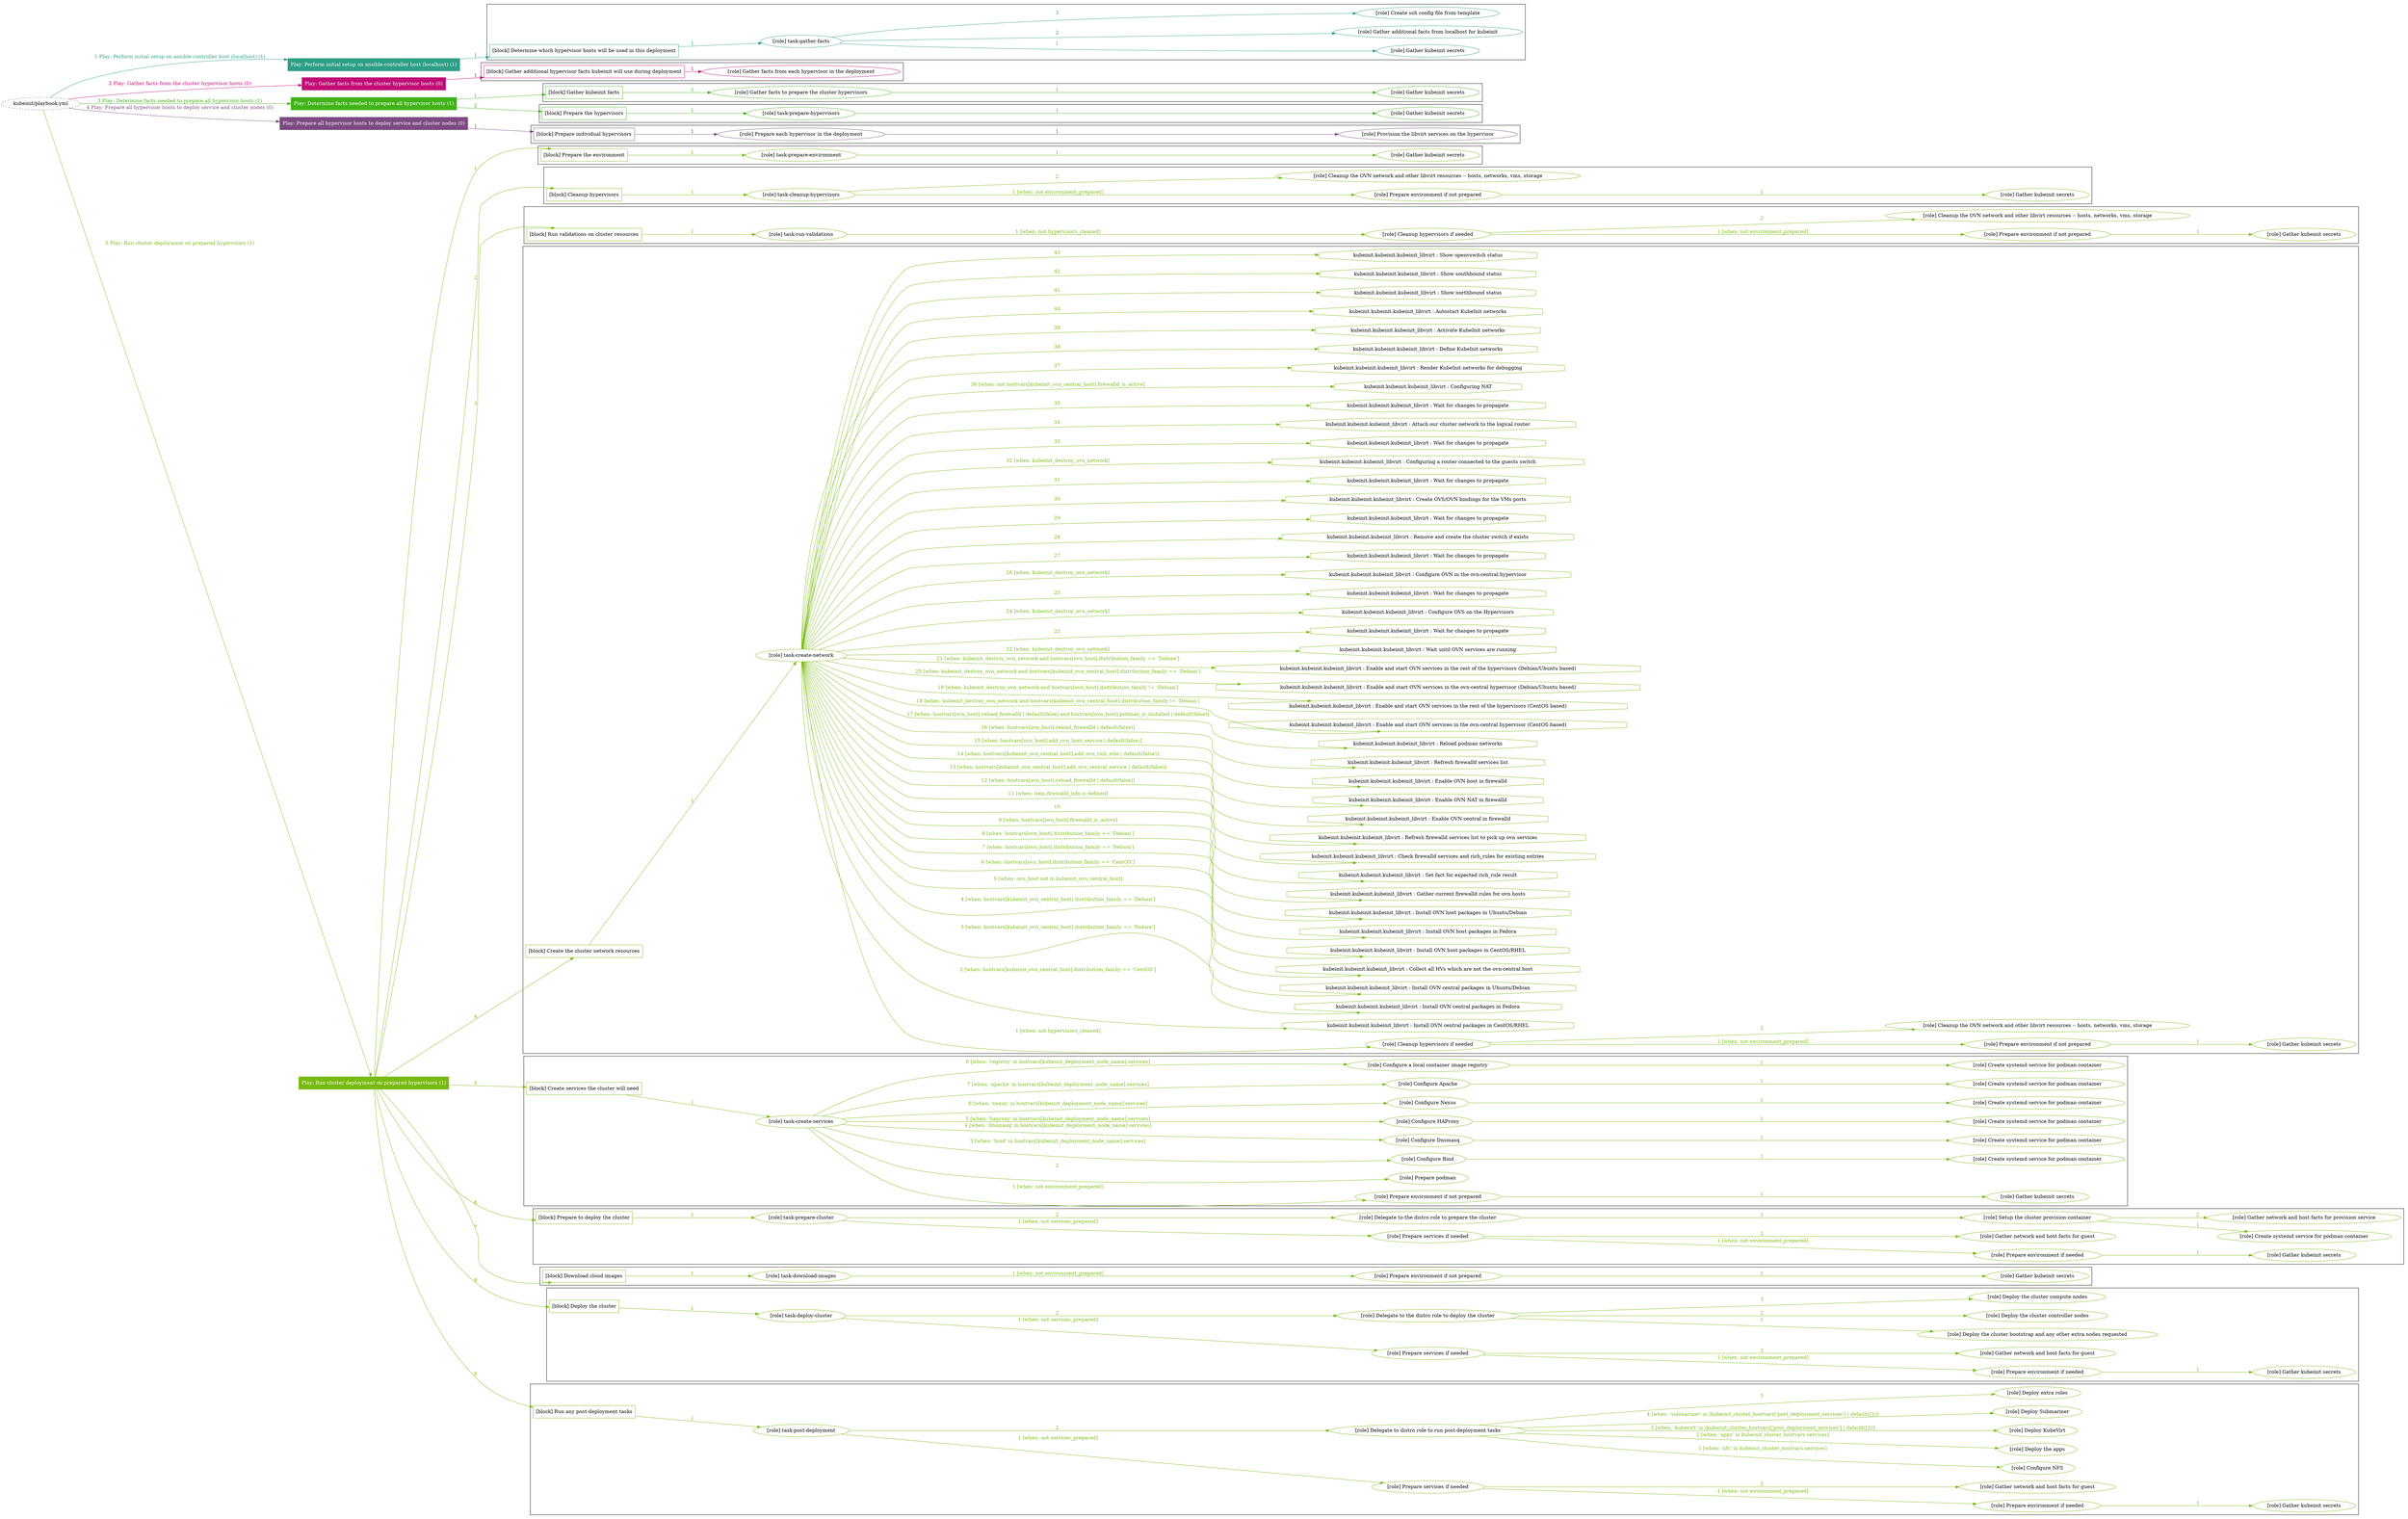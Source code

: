 digraph {
	graph [concentrate=true ordering=in rankdir=LR ratio=fill]
	edge [esep=5 sep=10]
	"kubeinit/playbook.yml" [URL="/home/runner/work/kubeinit/kubeinit/kubeinit/playbook.yml" id=playbook_edae282c style=dotted]
	"kubeinit/playbook.yml" -> play_29b2ece4 [label="1 Play: Perform initial setup on ansible-controller host (localhost) (1)" color="#2e9e88" fontcolor="#2e9e88" id=edge_play_29b2ece4 labeltooltip="1 Play: Perform initial setup on ansible-controller host (localhost) (1)" tooltip="1 Play: Perform initial setup on ansible-controller host (localhost) (1)"]
	subgraph "Play: Perform initial setup on ansible-controller host (localhost) (1)" {
		play_29b2ece4 [label="Play: Perform initial setup on ansible-controller host (localhost) (1)" URL="/home/runner/work/kubeinit/kubeinit/kubeinit/playbook.yml" color="#2e9e88" fontcolor="#ffffff" id=play_29b2ece4 shape=box style=filled tooltip=localhost]
		play_29b2ece4 -> block_f5e5d2d5 [label=1 color="#2e9e88" fontcolor="#2e9e88" id=edge_block_f5e5d2d5 labeltooltip=1 tooltip=1]
		subgraph cluster_block_f5e5d2d5 {
			block_f5e5d2d5 [label="[block] Determine which hypervisor hosts will be used in this deployment" URL="/home/runner/work/kubeinit/kubeinit/kubeinit/playbook.yml" color="#2e9e88" id=block_f5e5d2d5 labeltooltip="Determine which hypervisor hosts will be used in this deployment" shape=box tooltip="Determine which hypervisor hosts will be used in this deployment"]
			block_f5e5d2d5 -> role_802db1e9 [label="1 " color="#2e9e88" fontcolor="#2e9e88" id=edge_role_802db1e9 labeltooltip="1 " tooltip="1 "]
			subgraph "task-gather-facts" {
				role_802db1e9 [label="[role] task-gather-facts" URL="/home/runner/work/kubeinit/kubeinit/kubeinit/playbook.yml" color="#2e9e88" id=role_802db1e9 tooltip="task-gather-facts"]
				role_802db1e9 -> role_1d5f0bd7 [label="1 " color="#2e9e88" fontcolor="#2e9e88" id=edge_role_1d5f0bd7 labeltooltip="1 " tooltip="1 "]
				subgraph "Gather kubeinit secrets" {
					role_1d5f0bd7 [label="[role] Gather kubeinit secrets" URL="/home/runner/.ansible/collections/ansible_collections/kubeinit/kubeinit/roles/kubeinit_prepare/tasks/build_hypervisors_group.yml" color="#2e9e88" id=role_1d5f0bd7 tooltip="Gather kubeinit secrets"]
				}
				role_802db1e9 -> role_08d7101b [label="2 " color="#2e9e88" fontcolor="#2e9e88" id=edge_role_08d7101b labeltooltip="2 " tooltip="2 "]
				subgraph "Gather additional facts from localhost for kubeinit" {
					role_08d7101b [label="[role] Gather additional facts from localhost for kubeinit" URL="/home/runner/.ansible/collections/ansible_collections/kubeinit/kubeinit/roles/kubeinit_prepare/tasks/build_hypervisors_group.yml" color="#2e9e88" id=role_08d7101b tooltip="Gather additional facts from localhost for kubeinit"]
				}
				role_802db1e9 -> role_01f5710b [label="3 " color="#2e9e88" fontcolor="#2e9e88" id=edge_role_01f5710b labeltooltip="3 " tooltip="3 "]
				subgraph "Create ssh config file from template" {
					role_01f5710b [label="[role] Create ssh config file from template" URL="/home/runner/.ansible/collections/ansible_collections/kubeinit/kubeinit/roles/kubeinit_prepare/tasks/build_hypervisors_group.yml" color="#2e9e88" id=role_01f5710b tooltip="Create ssh config file from template"]
				}
			}
		}
	}
	"kubeinit/playbook.yml" -> play_2dd938c5 [label="2 Play: Gather facts from the cluster hypervisor hosts (0)" color="#c00c76" fontcolor="#c00c76" id=edge_play_2dd938c5 labeltooltip="2 Play: Gather facts from the cluster hypervisor hosts (0)" tooltip="2 Play: Gather facts from the cluster hypervisor hosts (0)"]
	subgraph "Play: Gather facts from the cluster hypervisor hosts (0)" {
		play_2dd938c5 [label="Play: Gather facts from the cluster hypervisor hosts (0)" URL="/home/runner/work/kubeinit/kubeinit/kubeinit/playbook.yml" color="#c00c76" fontcolor="#ffffff" id=play_2dd938c5 shape=box style=filled tooltip="Play: Gather facts from the cluster hypervisor hosts (0)"]
		play_2dd938c5 -> block_6865efcb [label=1 color="#c00c76" fontcolor="#c00c76" id=edge_block_6865efcb labeltooltip=1 tooltip=1]
		subgraph cluster_block_6865efcb {
			block_6865efcb [label="[block] Gather additional hypervisor facts kubeinit will use during deployment" URL="/home/runner/work/kubeinit/kubeinit/kubeinit/playbook.yml" color="#c00c76" id=block_6865efcb labeltooltip="Gather additional hypervisor facts kubeinit will use during deployment" shape=box tooltip="Gather additional hypervisor facts kubeinit will use during deployment"]
			block_6865efcb -> role_1dea8929 [label="1 " color="#c00c76" fontcolor="#c00c76" id=edge_role_1dea8929 labeltooltip="1 " tooltip="1 "]
			subgraph "Gather facts from each hypervisor in the deployment" {
				role_1dea8929 [label="[role] Gather facts from each hypervisor in the deployment" URL="/home/runner/work/kubeinit/kubeinit/kubeinit/playbook.yml" color="#c00c76" id=role_1dea8929 tooltip="Gather facts from each hypervisor in the deployment"]
			}
		}
	}
	"kubeinit/playbook.yml" -> play_5636e79a [label="3 Play: Determine facts needed to prepare all hypervisor hosts (1)" color="#41b319" fontcolor="#41b319" id=edge_play_5636e79a labeltooltip="3 Play: Determine facts needed to prepare all hypervisor hosts (1)" tooltip="3 Play: Determine facts needed to prepare all hypervisor hosts (1)"]
	subgraph "Play: Determine facts needed to prepare all hypervisor hosts (1)" {
		play_5636e79a [label="Play: Determine facts needed to prepare all hypervisor hosts (1)" URL="/home/runner/work/kubeinit/kubeinit/kubeinit/playbook.yml" color="#41b319" fontcolor="#ffffff" id=play_5636e79a shape=box style=filled tooltip=localhost]
		play_5636e79a -> block_f5de11bd [label=1 color="#41b319" fontcolor="#41b319" id=edge_block_f5de11bd labeltooltip=1 tooltip=1]
		subgraph cluster_block_f5de11bd {
			block_f5de11bd [label="[block] Gather kubeinit facts" URL="/home/runner/work/kubeinit/kubeinit/kubeinit/playbook.yml" color="#41b319" id=block_f5de11bd labeltooltip="Gather kubeinit facts" shape=box tooltip="Gather kubeinit facts"]
			block_f5de11bd -> role_f2c02755 [label="1 " color="#41b319" fontcolor="#41b319" id=edge_role_f2c02755 labeltooltip="1 " tooltip="1 "]
			subgraph "Gather facts to prepare the cluster hypervisors" {
				role_f2c02755 [label="[role] Gather facts to prepare the cluster hypervisors" URL="/home/runner/work/kubeinit/kubeinit/kubeinit/playbook.yml" color="#41b319" id=role_f2c02755 tooltip="Gather facts to prepare the cluster hypervisors"]
				role_f2c02755 -> role_96839bbf [label="1 " color="#41b319" fontcolor="#41b319" id=edge_role_96839bbf labeltooltip="1 " tooltip="1 "]
				subgraph "Gather kubeinit secrets" {
					role_96839bbf [label="[role] Gather kubeinit secrets" URL="/home/runner/.ansible/collections/ansible_collections/kubeinit/kubeinit/roles/kubeinit_prepare/tasks/gather_kubeinit_facts.yml" color="#41b319" id=role_96839bbf tooltip="Gather kubeinit secrets"]
				}
			}
		}
		play_5636e79a -> block_d1148ce5 [label=2 color="#41b319" fontcolor="#41b319" id=edge_block_d1148ce5 labeltooltip=2 tooltip=2]
		subgraph cluster_block_d1148ce5 {
			block_d1148ce5 [label="[block] Prepare the hypervisors" URL="/home/runner/work/kubeinit/kubeinit/kubeinit/playbook.yml" color="#41b319" id=block_d1148ce5 labeltooltip="Prepare the hypervisors" shape=box tooltip="Prepare the hypervisors"]
			block_d1148ce5 -> role_dbfdb085 [label="1 " color="#41b319" fontcolor="#41b319" id=edge_role_dbfdb085 labeltooltip="1 " tooltip="1 "]
			subgraph "task-prepare-hypervisors" {
				role_dbfdb085 [label="[role] task-prepare-hypervisors" URL="/home/runner/work/kubeinit/kubeinit/kubeinit/playbook.yml" color="#41b319" id=role_dbfdb085 tooltip="task-prepare-hypervisors"]
				role_dbfdb085 -> role_80e12d66 [label="1 " color="#41b319" fontcolor="#41b319" id=edge_role_80e12d66 labeltooltip="1 " tooltip="1 "]
				subgraph "Gather kubeinit secrets" {
					role_80e12d66 [label="[role] Gather kubeinit secrets" URL="/home/runner/.ansible/collections/ansible_collections/kubeinit/kubeinit/roles/kubeinit_prepare/tasks/gather_kubeinit_facts.yml" color="#41b319" id=role_80e12d66 tooltip="Gather kubeinit secrets"]
				}
			}
		}
	}
	"kubeinit/playbook.yml" -> play_40a2526d [label="4 Play: Prepare all hypervisor hosts to deploy service and cluster nodes (0)" color="#7c4a82" fontcolor="#7c4a82" id=edge_play_40a2526d labeltooltip="4 Play: Prepare all hypervisor hosts to deploy service and cluster nodes (0)" tooltip="4 Play: Prepare all hypervisor hosts to deploy service and cluster nodes (0)"]
	subgraph "Play: Prepare all hypervisor hosts to deploy service and cluster nodes (0)" {
		play_40a2526d [label="Play: Prepare all hypervisor hosts to deploy service and cluster nodes (0)" URL="/home/runner/work/kubeinit/kubeinit/kubeinit/playbook.yml" color="#7c4a82" fontcolor="#ffffff" id=play_40a2526d shape=box style=filled tooltip="Play: Prepare all hypervisor hosts to deploy service and cluster nodes (0)"]
		play_40a2526d -> block_3502e553 [label=1 color="#7c4a82" fontcolor="#7c4a82" id=edge_block_3502e553 labeltooltip=1 tooltip=1]
		subgraph cluster_block_3502e553 {
			block_3502e553 [label="[block] Prepare individual hypervisors" URL="/home/runner/work/kubeinit/kubeinit/kubeinit/playbook.yml" color="#7c4a82" id=block_3502e553 labeltooltip="Prepare individual hypervisors" shape=box tooltip="Prepare individual hypervisors"]
			block_3502e553 -> role_b7ef6e4c [label="1 " color="#7c4a82" fontcolor="#7c4a82" id=edge_role_b7ef6e4c labeltooltip="1 " tooltip="1 "]
			subgraph "Prepare each hypervisor in the deployment" {
				role_b7ef6e4c [label="[role] Prepare each hypervisor in the deployment" URL="/home/runner/work/kubeinit/kubeinit/kubeinit/playbook.yml" color="#7c4a82" id=role_b7ef6e4c tooltip="Prepare each hypervisor in the deployment"]
				role_b7ef6e4c -> role_6d562a3f [label="1 " color="#7c4a82" fontcolor="#7c4a82" id=edge_role_6d562a3f labeltooltip="1 " tooltip="1 "]
				subgraph "Provision the libvirt services on the hypervisor" {
					role_6d562a3f [label="[role] Provision the libvirt services on the hypervisor" URL="/home/runner/.ansible/collections/ansible_collections/kubeinit/kubeinit/roles/kubeinit_prepare/tasks/prepare_hypervisor.yml" color="#7c4a82" id=role_6d562a3f tooltip="Provision the libvirt services on the hypervisor"]
				}
			}
		}
	}
	"kubeinit/playbook.yml" -> play_9de03501 [label="5 Play: Run cluster deployment on prepared hypervisors (1)" color="#79ba12" fontcolor="#79ba12" id=edge_play_9de03501 labeltooltip="5 Play: Run cluster deployment on prepared hypervisors (1)" tooltip="5 Play: Run cluster deployment on prepared hypervisors (1)"]
	subgraph "Play: Run cluster deployment on prepared hypervisors (1)" {
		play_9de03501 [label="Play: Run cluster deployment on prepared hypervisors (1)" URL="/home/runner/work/kubeinit/kubeinit/kubeinit/playbook.yml" color="#79ba12" fontcolor="#ffffff" id=play_9de03501 shape=box style=filled tooltip=localhost]
		play_9de03501 -> block_d86a8173 [label=1 color="#79ba12" fontcolor="#79ba12" id=edge_block_d86a8173 labeltooltip=1 tooltip=1]
		subgraph cluster_block_d86a8173 {
			block_d86a8173 [label="[block] Prepare the environment" URL="/home/runner/work/kubeinit/kubeinit/kubeinit/playbook.yml" color="#79ba12" id=block_d86a8173 labeltooltip="Prepare the environment" shape=box tooltip="Prepare the environment"]
			block_d86a8173 -> role_0ba9ab89 [label="1 " color="#79ba12" fontcolor="#79ba12" id=edge_role_0ba9ab89 labeltooltip="1 " tooltip="1 "]
			subgraph "task-prepare-environment" {
				role_0ba9ab89 [label="[role] task-prepare-environment" URL="/home/runner/work/kubeinit/kubeinit/kubeinit/playbook.yml" color="#79ba12" id=role_0ba9ab89 tooltip="task-prepare-environment"]
				role_0ba9ab89 -> role_49fc347e [label="1 " color="#79ba12" fontcolor="#79ba12" id=edge_role_49fc347e labeltooltip="1 " tooltip="1 "]
				subgraph "Gather kubeinit secrets" {
					role_49fc347e [label="[role] Gather kubeinit secrets" URL="/home/runner/.ansible/collections/ansible_collections/kubeinit/kubeinit/roles/kubeinit_prepare/tasks/gather_kubeinit_facts.yml" color="#79ba12" id=role_49fc347e tooltip="Gather kubeinit secrets"]
				}
			}
		}
		play_9de03501 -> block_871e176a [label=2 color="#79ba12" fontcolor="#79ba12" id=edge_block_871e176a labeltooltip=2 tooltip=2]
		subgraph cluster_block_871e176a {
			block_871e176a [label="[block] Cleanup hypervisors" URL="/home/runner/work/kubeinit/kubeinit/kubeinit/playbook.yml" color="#79ba12" id=block_871e176a labeltooltip="Cleanup hypervisors" shape=box tooltip="Cleanup hypervisors"]
			block_871e176a -> role_9f1f2bfc [label="1 " color="#79ba12" fontcolor="#79ba12" id=edge_role_9f1f2bfc labeltooltip="1 " tooltip="1 "]
			subgraph "task-cleanup-hypervisors" {
				role_9f1f2bfc [label="[role] task-cleanup-hypervisors" URL="/home/runner/work/kubeinit/kubeinit/kubeinit/playbook.yml" color="#79ba12" id=role_9f1f2bfc tooltip="task-cleanup-hypervisors"]
				role_9f1f2bfc -> role_593b648c [label="1 [when: not environment_prepared]" color="#79ba12" fontcolor="#79ba12" id=edge_role_593b648c labeltooltip="1 [when: not environment_prepared]" tooltip="1 [when: not environment_prepared]"]
				subgraph "Prepare environment if not prepared" {
					role_593b648c [label="[role] Prepare environment if not prepared" URL="/home/runner/.ansible/collections/ansible_collections/kubeinit/kubeinit/roles/kubeinit_prepare/tasks/cleanup_hypervisors.yml" color="#79ba12" id=role_593b648c tooltip="Prepare environment if not prepared"]
					role_593b648c -> role_a5ababf1 [label="1 " color="#79ba12" fontcolor="#79ba12" id=edge_role_a5ababf1 labeltooltip="1 " tooltip="1 "]
					subgraph "Gather kubeinit secrets" {
						role_a5ababf1 [label="[role] Gather kubeinit secrets" URL="/home/runner/.ansible/collections/ansible_collections/kubeinit/kubeinit/roles/kubeinit_prepare/tasks/gather_kubeinit_facts.yml" color="#79ba12" id=role_a5ababf1 tooltip="Gather kubeinit secrets"]
					}
				}
				role_9f1f2bfc -> role_c0cce36c [label="2 " color="#79ba12" fontcolor="#79ba12" id=edge_role_c0cce36c labeltooltip="2 " tooltip="2 "]
				subgraph "Cleanup the OVN network and other libvirt resources -- hosts, networks, vms, storage" {
					role_c0cce36c [label="[role] Cleanup the OVN network and other libvirt resources -- hosts, networks, vms, storage" URL="/home/runner/.ansible/collections/ansible_collections/kubeinit/kubeinit/roles/kubeinit_prepare/tasks/cleanup_hypervisors.yml" color="#79ba12" id=role_c0cce36c tooltip="Cleanup the OVN network and other libvirt resources -- hosts, networks, vms, storage"]
				}
			}
		}
		play_9de03501 -> block_da8516f8 [label=3 color="#79ba12" fontcolor="#79ba12" id=edge_block_da8516f8 labeltooltip=3 tooltip=3]
		subgraph cluster_block_da8516f8 {
			block_da8516f8 [label="[block] Run validations on cluster resources" URL="/home/runner/work/kubeinit/kubeinit/kubeinit/playbook.yml" color="#79ba12" id=block_da8516f8 labeltooltip="Run validations on cluster resources" shape=box tooltip="Run validations on cluster resources"]
			block_da8516f8 -> role_d7cda41b [label="1 " color="#79ba12" fontcolor="#79ba12" id=edge_role_d7cda41b labeltooltip="1 " tooltip="1 "]
			subgraph "task-run-validations" {
				role_d7cda41b [label="[role] task-run-validations" URL="/home/runner/work/kubeinit/kubeinit/kubeinit/playbook.yml" color="#79ba12" id=role_d7cda41b tooltip="task-run-validations"]
				role_d7cda41b -> role_47446372 [label="1 [when: not hypervisors_cleaned]" color="#79ba12" fontcolor="#79ba12" id=edge_role_47446372 labeltooltip="1 [when: not hypervisors_cleaned]" tooltip="1 [when: not hypervisors_cleaned]"]
				subgraph "Cleanup hypervisors if needed" {
					role_47446372 [label="[role] Cleanup hypervisors if needed" URL="/home/runner/.ansible/collections/ansible_collections/kubeinit/kubeinit/roles/kubeinit_validations/tasks/main.yml" color="#79ba12" id=role_47446372 tooltip="Cleanup hypervisors if needed"]
					role_47446372 -> role_28cc1e37 [label="1 [when: not environment_prepared]" color="#79ba12" fontcolor="#79ba12" id=edge_role_28cc1e37 labeltooltip="1 [when: not environment_prepared]" tooltip="1 [when: not environment_prepared]"]
					subgraph "Prepare environment if not prepared" {
						role_28cc1e37 [label="[role] Prepare environment if not prepared" URL="/home/runner/.ansible/collections/ansible_collections/kubeinit/kubeinit/roles/kubeinit_prepare/tasks/cleanup_hypervisors.yml" color="#79ba12" id=role_28cc1e37 tooltip="Prepare environment if not prepared"]
						role_28cc1e37 -> role_3d9ef91b [label="1 " color="#79ba12" fontcolor="#79ba12" id=edge_role_3d9ef91b labeltooltip="1 " tooltip="1 "]
						subgraph "Gather kubeinit secrets" {
							role_3d9ef91b [label="[role] Gather kubeinit secrets" URL="/home/runner/.ansible/collections/ansible_collections/kubeinit/kubeinit/roles/kubeinit_prepare/tasks/gather_kubeinit_facts.yml" color="#79ba12" id=role_3d9ef91b tooltip="Gather kubeinit secrets"]
						}
					}
					role_47446372 -> role_edf6532e [label="2 " color="#79ba12" fontcolor="#79ba12" id=edge_role_edf6532e labeltooltip="2 " tooltip="2 "]
					subgraph "Cleanup the OVN network and other libvirt resources -- hosts, networks, vms, storage" {
						role_edf6532e [label="[role] Cleanup the OVN network and other libvirt resources -- hosts, networks, vms, storage" URL="/home/runner/.ansible/collections/ansible_collections/kubeinit/kubeinit/roles/kubeinit_prepare/tasks/cleanup_hypervisors.yml" color="#79ba12" id=role_edf6532e tooltip="Cleanup the OVN network and other libvirt resources -- hosts, networks, vms, storage"]
					}
				}
			}
		}
		play_9de03501 -> block_6c908507 [label=4 color="#79ba12" fontcolor="#79ba12" id=edge_block_6c908507 labeltooltip=4 tooltip=4]
		subgraph cluster_block_6c908507 {
			block_6c908507 [label="[block] Create the cluster network resources" URL="/home/runner/work/kubeinit/kubeinit/kubeinit/playbook.yml" color="#79ba12" id=block_6c908507 labeltooltip="Create the cluster network resources" shape=box tooltip="Create the cluster network resources"]
			block_6c908507 -> role_306f3d77 [label="1 " color="#79ba12" fontcolor="#79ba12" id=edge_role_306f3d77 labeltooltip="1 " tooltip="1 "]
			subgraph "task-create-network" {
				role_306f3d77 [label="[role] task-create-network" URL="/home/runner/work/kubeinit/kubeinit/kubeinit/playbook.yml" color="#79ba12" id=role_306f3d77 tooltip="task-create-network"]
				role_306f3d77 -> role_22678ae8 [label="1 [when: not hypervisors_cleaned]" color="#79ba12" fontcolor="#79ba12" id=edge_role_22678ae8 labeltooltip="1 [when: not hypervisors_cleaned]" tooltip="1 [when: not hypervisors_cleaned]"]
				subgraph "Cleanup hypervisors if needed" {
					role_22678ae8 [label="[role] Cleanup hypervisors if needed" URL="/home/runner/.ansible/collections/ansible_collections/kubeinit/kubeinit/roles/kubeinit_libvirt/tasks/create_network.yml" color="#79ba12" id=role_22678ae8 tooltip="Cleanup hypervisors if needed"]
					role_22678ae8 -> role_818a2f79 [label="1 [when: not environment_prepared]" color="#79ba12" fontcolor="#79ba12" id=edge_role_818a2f79 labeltooltip="1 [when: not environment_prepared]" tooltip="1 [when: not environment_prepared]"]
					subgraph "Prepare environment if not prepared" {
						role_818a2f79 [label="[role] Prepare environment if not prepared" URL="/home/runner/.ansible/collections/ansible_collections/kubeinit/kubeinit/roles/kubeinit_prepare/tasks/cleanup_hypervisors.yml" color="#79ba12" id=role_818a2f79 tooltip="Prepare environment if not prepared"]
						role_818a2f79 -> role_848053ea [label="1 " color="#79ba12" fontcolor="#79ba12" id=edge_role_848053ea labeltooltip="1 " tooltip="1 "]
						subgraph "Gather kubeinit secrets" {
							role_848053ea [label="[role] Gather kubeinit secrets" URL="/home/runner/.ansible/collections/ansible_collections/kubeinit/kubeinit/roles/kubeinit_prepare/tasks/gather_kubeinit_facts.yml" color="#79ba12" id=role_848053ea tooltip="Gather kubeinit secrets"]
						}
					}
					role_22678ae8 -> role_36f28bd0 [label="2 " color="#79ba12" fontcolor="#79ba12" id=edge_role_36f28bd0 labeltooltip="2 " tooltip="2 "]
					subgraph "Cleanup the OVN network and other libvirt resources -- hosts, networks, vms, storage" {
						role_36f28bd0 [label="[role] Cleanup the OVN network and other libvirt resources -- hosts, networks, vms, storage" URL="/home/runner/.ansible/collections/ansible_collections/kubeinit/kubeinit/roles/kubeinit_prepare/tasks/cleanup_hypervisors.yml" color="#79ba12" id=role_36f28bd0 tooltip="Cleanup the OVN network and other libvirt resources -- hosts, networks, vms, storage"]
					}
				}
				task_c67efeb7 [label="kubeinit.kubeinit.kubeinit_libvirt : Install OVN central packages in CentOS/RHEL" URL="/home/runner/.ansible/collections/ansible_collections/kubeinit/kubeinit/roles/kubeinit_libvirt/tasks/create_network.yml" color="#79ba12" id=task_c67efeb7 shape=octagon tooltip="kubeinit.kubeinit.kubeinit_libvirt : Install OVN central packages in CentOS/RHEL"]
				role_306f3d77 -> task_c67efeb7 [label="2 [when: hostvars[kubeinit_ovn_central_host].distribution_family == 'CentOS']" color="#79ba12" fontcolor="#79ba12" id=edge_task_c67efeb7 labeltooltip="2 [when: hostvars[kubeinit_ovn_central_host].distribution_family == 'CentOS']" tooltip="2 [when: hostvars[kubeinit_ovn_central_host].distribution_family == 'CentOS']"]
				task_e68aa62e [label="kubeinit.kubeinit.kubeinit_libvirt : Install OVN central packages in Fedora" URL="/home/runner/.ansible/collections/ansible_collections/kubeinit/kubeinit/roles/kubeinit_libvirt/tasks/create_network.yml" color="#79ba12" id=task_e68aa62e shape=octagon tooltip="kubeinit.kubeinit.kubeinit_libvirt : Install OVN central packages in Fedora"]
				role_306f3d77 -> task_e68aa62e [label="3 [when: hostvars[kubeinit_ovn_central_host].distribution_family == 'Fedora']" color="#79ba12" fontcolor="#79ba12" id=edge_task_e68aa62e labeltooltip="3 [when: hostvars[kubeinit_ovn_central_host].distribution_family == 'Fedora']" tooltip="3 [when: hostvars[kubeinit_ovn_central_host].distribution_family == 'Fedora']"]
				task_62399ae7 [label="kubeinit.kubeinit.kubeinit_libvirt : Install OVN central packages in Ubuntu/Debian" URL="/home/runner/.ansible/collections/ansible_collections/kubeinit/kubeinit/roles/kubeinit_libvirt/tasks/create_network.yml" color="#79ba12" id=task_62399ae7 shape=octagon tooltip="kubeinit.kubeinit.kubeinit_libvirt : Install OVN central packages in Ubuntu/Debian"]
				role_306f3d77 -> task_62399ae7 [label="4 [when: hostvars[kubeinit_ovn_central_host].distribution_family == 'Debian']" color="#79ba12" fontcolor="#79ba12" id=edge_task_62399ae7 labeltooltip="4 [when: hostvars[kubeinit_ovn_central_host].distribution_family == 'Debian']" tooltip="4 [when: hostvars[kubeinit_ovn_central_host].distribution_family == 'Debian']"]
				task_95179f39 [label="kubeinit.kubeinit.kubeinit_libvirt : Collect all HVs which are not the ovn-central host" URL="/home/runner/.ansible/collections/ansible_collections/kubeinit/kubeinit/roles/kubeinit_libvirt/tasks/create_network.yml" color="#79ba12" id=task_95179f39 shape=octagon tooltip="kubeinit.kubeinit.kubeinit_libvirt : Collect all HVs which are not the ovn-central host"]
				role_306f3d77 -> task_95179f39 [label="5 [when: ovn_host not in kubeinit_ovn_central_host]" color="#79ba12" fontcolor="#79ba12" id=edge_task_95179f39 labeltooltip="5 [when: ovn_host not in kubeinit_ovn_central_host]" tooltip="5 [when: ovn_host not in kubeinit_ovn_central_host]"]
				task_6352674a [label="kubeinit.kubeinit.kubeinit_libvirt : Install OVN host packages in CentOS/RHEL" URL="/home/runner/.ansible/collections/ansible_collections/kubeinit/kubeinit/roles/kubeinit_libvirt/tasks/create_network.yml" color="#79ba12" id=task_6352674a shape=octagon tooltip="kubeinit.kubeinit.kubeinit_libvirt : Install OVN host packages in CentOS/RHEL"]
				role_306f3d77 -> task_6352674a [label="6 [when: hostvars[ovn_host].distribution_family == 'CentOS']" color="#79ba12" fontcolor="#79ba12" id=edge_task_6352674a labeltooltip="6 [when: hostvars[ovn_host].distribution_family == 'CentOS']" tooltip="6 [when: hostvars[ovn_host].distribution_family == 'CentOS']"]
				task_1bec7f6f [label="kubeinit.kubeinit.kubeinit_libvirt : Install OVN host packages in Fedora" URL="/home/runner/.ansible/collections/ansible_collections/kubeinit/kubeinit/roles/kubeinit_libvirt/tasks/create_network.yml" color="#79ba12" id=task_1bec7f6f shape=octagon tooltip="kubeinit.kubeinit.kubeinit_libvirt : Install OVN host packages in Fedora"]
				role_306f3d77 -> task_1bec7f6f [label="7 [when: hostvars[ovn_host].distribution_family == 'Fedora']" color="#79ba12" fontcolor="#79ba12" id=edge_task_1bec7f6f labeltooltip="7 [when: hostvars[ovn_host].distribution_family == 'Fedora']" tooltip="7 [when: hostvars[ovn_host].distribution_family == 'Fedora']"]
				task_9e67ab90 [label="kubeinit.kubeinit.kubeinit_libvirt : Install OVN host packages in Ubuntu/Debian" URL="/home/runner/.ansible/collections/ansible_collections/kubeinit/kubeinit/roles/kubeinit_libvirt/tasks/create_network.yml" color="#79ba12" id=task_9e67ab90 shape=octagon tooltip="kubeinit.kubeinit.kubeinit_libvirt : Install OVN host packages in Ubuntu/Debian"]
				role_306f3d77 -> task_9e67ab90 [label="8 [when: hostvars[ovn_host].distribution_family == 'Debian']" color="#79ba12" fontcolor="#79ba12" id=edge_task_9e67ab90 labeltooltip="8 [when: hostvars[ovn_host].distribution_family == 'Debian']" tooltip="8 [when: hostvars[ovn_host].distribution_family == 'Debian']"]
				task_4434b691 [label="kubeinit.kubeinit.kubeinit_libvirt : Gather current firewalld rules for ovn hosts" URL="/home/runner/.ansible/collections/ansible_collections/kubeinit/kubeinit/roles/kubeinit_libvirt/tasks/create_network.yml" color="#79ba12" id=task_4434b691 shape=octagon tooltip="kubeinit.kubeinit.kubeinit_libvirt : Gather current firewalld rules for ovn hosts"]
				role_306f3d77 -> task_4434b691 [label="9 [when: hostvars[ovn_host].firewalld_is_active]" color="#79ba12" fontcolor="#79ba12" id=edge_task_4434b691 labeltooltip="9 [when: hostvars[ovn_host].firewalld_is_active]" tooltip="9 [when: hostvars[ovn_host].firewalld_is_active]"]
				task_5afe7fdc [label="kubeinit.kubeinit.kubeinit_libvirt : Set fact for expected rich_rule result" URL="/home/runner/.ansible/collections/ansible_collections/kubeinit/kubeinit/roles/kubeinit_libvirt/tasks/create_network.yml" color="#79ba12" id=task_5afe7fdc shape=octagon tooltip="kubeinit.kubeinit.kubeinit_libvirt : Set fact for expected rich_rule result"]
				role_306f3d77 -> task_5afe7fdc [label="10 " color="#79ba12" fontcolor="#79ba12" id=edge_task_5afe7fdc labeltooltip="10 " tooltip="10 "]
				task_138391c4 [label="kubeinit.kubeinit.kubeinit_libvirt : Check firewalld services and rich_rules for existing entries" URL="/home/runner/.ansible/collections/ansible_collections/kubeinit/kubeinit/roles/kubeinit_libvirt/tasks/create_network.yml" color="#79ba12" id=task_138391c4 shape=octagon tooltip="kubeinit.kubeinit.kubeinit_libvirt : Check firewalld services and rich_rules for existing entries"]
				role_306f3d77 -> task_138391c4 [label="11 [when: item.firewalld_info is defined]" color="#79ba12" fontcolor="#79ba12" id=edge_task_138391c4 labeltooltip="11 [when: item.firewalld_info is defined]" tooltip="11 [when: item.firewalld_info is defined]"]
				task_b3a593f6 [label="kubeinit.kubeinit.kubeinit_libvirt : Refresh firewalld services list to pick up ovn services" URL="/home/runner/.ansible/collections/ansible_collections/kubeinit/kubeinit/roles/kubeinit_libvirt/tasks/create_network.yml" color="#79ba12" id=task_b3a593f6 shape=octagon tooltip="kubeinit.kubeinit.kubeinit_libvirt : Refresh firewalld services list to pick up ovn services"]
				role_306f3d77 -> task_b3a593f6 [label="12 [when: hostvars[ovn_host].reload_firewalld | default(false)]" color="#79ba12" fontcolor="#79ba12" id=edge_task_b3a593f6 labeltooltip="12 [when: hostvars[ovn_host].reload_firewalld | default(false)]" tooltip="12 [when: hostvars[ovn_host].reload_firewalld | default(false)]"]
				task_bc449671 [label="kubeinit.kubeinit.kubeinit_libvirt : Enable OVN central in firewalld" URL="/home/runner/.ansible/collections/ansible_collections/kubeinit/kubeinit/roles/kubeinit_libvirt/tasks/create_network.yml" color="#79ba12" id=task_bc449671 shape=octagon tooltip="kubeinit.kubeinit.kubeinit_libvirt : Enable OVN central in firewalld"]
				role_306f3d77 -> task_bc449671 [label="13 [when: hostvars[kubeinit_ovn_central_host].add_ovn_central_service | default(false)]" color="#79ba12" fontcolor="#79ba12" id=edge_task_bc449671 labeltooltip="13 [when: hostvars[kubeinit_ovn_central_host].add_ovn_central_service | default(false)]" tooltip="13 [when: hostvars[kubeinit_ovn_central_host].add_ovn_central_service | default(false)]"]
				task_8ffc7821 [label="kubeinit.kubeinit.kubeinit_libvirt : Enable OVN NAT in firewalld" URL="/home/runner/.ansible/collections/ansible_collections/kubeinit/kubeinit/roles/kubeinit_libvirt/tasks/create_network.yml" color="#79ba12" id=task_8ffc7821 shape=octagon tooltip="kubeinit.kubeinit.kubeinit_libvirt : Enable OVN NAT in firewalld"]
				role_306f3d77 -> task_8ffc7821 [label="14 [when: hostvars[kubeinit_ovn_central_host].add_ovn_rich_rule | default(false)]" color="#79ba12" fontcolor="#79ba12" id=edge_task_8ffc7821 labeltooltip="14 [when: hostvars[kubeinit_ovn_central_host].add_ovn_rich_rule | default(false)]" tooltip="14 [when: hostvars[kubeinit_ovn_central_host].add_ovn_rich_rule | default(false)]"]
				task_f70f948f [label="kubeinit.kubeinit.kubeinit_libvirt : Enable OVN host in firewalld" URL="/home/runner/.ansible/collections/ansible_collections/kubeinit/kubeinit/roles/kubeinit_libvirt/tasks/create_network.yml" color="#79ba12" id=task_f70f948f shape=octagon tooltip="kubeinit.kubeinit.kubeinit_libvirt : Enable OVN host in firewalld"]
				role_306f3d77 -> task_f70f948f [label="15 [when: hostvars[ovn_host].add_ovn_host_service | default(false)]" color="#79ba12" fontcolor="#79ba12" id=edge_task_f70f948f labeltooltip="15 [when: hostvars[ovn_host].add_ovn_host_service | default(false)]" tooltip="15 [when: hostvars[ovn_host].add_ovn_host_service | default(false)]"]
				task_41c7fd17 [label="kubeinit.kubeinit.kubeinit_libvirt : Refresh firewalld services list" URL="/home/runner/.ansible/collections/ansible_collections/kubeinit/kubeinit/roles/kubeinit_libvirt/tasks/create_network.yml" color="#79ba12" id=task_41c7fd17 shape=octagon tooltip="kubeinit.kubeinit.kubeinit_libvirt : Refresh firewalld services list"]
				role_306f3d77 -> task_41c7fd17 [label="16 [when: hostvars[ovn_host].reload_firewalld | default(false)]" color="#79ba12" fontcolor="#79ba12" id=edge_task_41c7fd17 labeltooltip="16 [when: hostvars[ovn_host].reload_firewalld | default(false)]" tooltip="16 [when: hostvars[ovn_host].reload_firewalld | default(false)]"]
				task_356f193b [label="kubeinit.kubeinit.kubeinit_libvirt : Reload podman networks" URL="/home/runner/.ansible/collections/ansible_collections/kubeinit/kubeinit/roles/kubeinit_libvirt/tasks/create_network.yml" color="#79ba12" id=task_356f193b shape=octagon tooltip="kubeinit.kubeinit.kubeinit_libvirt : Reload podman networks"]
				role_306f3d77 -> task_356f193b [label="17 [when: hostvars[ovn_host].reload_firewalld | default(false) and hostvars[ovn_host].podman_is_installed | default(false)]" color="#79ba12" fontcolor="#79ba12" id=edge_task_356f193b labeltooltip="17 [when: hostvars[ovn_host].reload_firewalld | default(false) and hostvars[ovn_host].podman_is_installed | default(false)]" tooltip="17 [when: hostvars[ovn_host].reload_firewalld | default(false) and hostvars[ovn_host].podman_is_installed | default(false)]"]
				task_75406850 [label="kubeinit.kubeinit.kubeinit_libvirt : Enable and start OVN services in the ovn-central hypervisor (CentOS based)" URL="/home/runner/.ansible/collections/ansible_collections/kubeinit/kubeinit/roles/kubeinit_libvirt/tasks/create_network.yml" color="#79ba12" id=task_75406850 shape=octagon tooltip="kubeinit.kubeinit.kubeinit_libvirt : Enable and start OVN services in the ovn-central hypervisor (CentOS based)"]
				role_306f3d77 -> task_75406850 [label="18 [when: kubeinit_destroy_ovn_network and hostvars[kubeinit_ovn_central_host].distribution_family != 'Debian']" color="#79ba12" fontcolor="#79ba12" id=edge_task_75406850 labeltooltip="18 [when: kubeinit_destroy_ovn_network and hostvars[kubeinit_ovn_central_host].distribution_family != 'Debian']" tooltip="18 [when: kubeinit_destroy_ovn_network and hostvars[kubeinit_ovn_central_host].distribution_family != 'Debian']"]
				task_d3b9cc9b [label="kubeinit.kubeinit.kubeinit_libvirt : Enable and start OVN services in the rest of the hypervisors (CentOS based)" URL="/home/runner/.ansible/collections/ansible_collections/kubeinit/kubeinit/roles/kubeinit_libvirt/tasks/create_network.yml" color="#79ba12" id=task_d3b9cc9b shape=octagon tooltip="kubeinit.kubeinit.kubeinit_libvirt : Enable and start OVN services in the rest of the hypervisors (CentOS based)"]
				role_306f3d77 -> task_d3b9cc9b [label="19 [when: kubeinit_destroy_ovn_network and hostvars[ovn_host].distribution_family != 'Debian']" color="#79ba12" fontcolor="#79ba12" id=edge_task_d3b9cc9b labeltooltip="19 [when: kubeinit_destroy_ovn_network and hostvars[ovn_host].distribution_family != 'Debian']" tooltip="19 [when: kubeinit_destroy_ovn_network and hostvars[ovn_host].distribution_family != 'Debian']"]
				task_84916c06 [label="kubeinit.kubeinit.kubeinit_libvirt : Enable and start OVN services in the ovn-central hypervisor (Debian/Ubuntu based)" URL="/home/runner/.ansible/collections/ansible_collections/kubeinit/kubeinit/roles/kubeinit_libvirt/tasks/create_network.yml" color="#79ba12" id=task_84916c06 shape=octagon tooltip="kubeinit.kubeinit.kubeinit_libvirt : Enable and start OVN services in the ovn-central hypervisor (Debian/Ubuntu based)"]
				role_306f3d77 -> task_84916c06 [label="20 [when: kubeinit_destroy_ovn_network and hostvars[kubeinit_ovn_central_host].distribution_family == 'Debian']" color="#79ba12" fontcolor="#79ba12" id=edge_task_84916c06 labeltooltip="20 [when: kubeinit_destroy_ovn_network and hostvars[kubeinit_ovn_central_host].distribution_family == 'Debian']" tooltip="20 [when: kubeinit_destroy_ovn_network and hostvars[kubeinit_ovn_central_host].distribution_family == 'Debian']"]
				task_2a24af21 [label="kubeinit.kubeinit.kubeinit_libvirt : Enable and start OVN services in the rest of the hypervisors (Debian/Ubuntu based)" URL="/home/runner/.ansible/collections/ansible_collections/kubeinit/kubeinit/roles/kubeinit_libvirt/tasks/create_network.yml" color="#79ba12" id=task_2a24af21 shape=octagon tooltip="kubeinit.kubeinit.kubeinit_libvirt : Enable and start OVN services in the rest of the hypervisors (Debian/Ubuntu based)"]
				role_306f3d77 -> task_2a24af21 [label="21 [when: kubeinit_destroy_ovn_network and hostvars[ovn_host].distribution_family == 'Debian']" color="#79ba12" fontcolor="#79ba12" id=edge_task_2a24af21 labeltooltip="21 [when: kubeinit_destroy_ovn_network and hostvars[ovn_host].distribution_family == 'Debian']" tooltip="21 [when: kubeinit_destroy_ovn_network and hostvars[ovn_host].distribution_family == 'Debian']"]
				task_6848317d [label="kubeinit.kubeinit.kubeinit_libvirt : Wait until OVN services are running" URL="/home/runner/.ansible/collections/ansible_collections/kubeinit/kubeinit/roles/kubeinit_libvirt/tasks/create_network.yml" color="#79ba12" id=task_6848317d shape=octagon tooltip="kubeinit.kubeinit.kubeinit_libvirt : Wait until OVN services are running"]
				role_306f3d77 -> task_6848317d [label="22 [when: kubeinit_destroy_ovn_network]" color="#79ba12" fontcolor="#79ba12" id=edge_task_6848317d labeltooltip="22 [when: kubeinit_destroy_ovn_network]" tooltip="22 [when: kubeinit_destroy_ovn_network]"]
				task_2cf4cfc2 [label="kubeinit.kubeinit.kubeinit_libvirt : Wait for changes to propagate" URL="/home/runner/.ansible/collections/ansible_collections/kubeinit/kubeinit/roles/kubeinit_libvirt/tasks/create_network.yml" color="#79ba12" id=task_2cf4cfc2 shape=octagon tooltip="kubeinit.kubeinit.kubeinit_libvirt : Wait for changes to propagate"]
				role_306f3d77 -> task_2cf4cfc2 [label="23 " color="#79ba12" fontcolor="#79ba12" id=edge_task_2cf4cfc2 labeltooltip="23 " tooltip="23 "]
				task_d1aae3e9 [label="kubeinit.kubeinit.kubeinit_libvirt : Configure OVS on the Hypervisors" URL="/home/runner/.ansible/collections/ansible_collections/kubeinit/kubeinit/roles/kubeinit_libvirt/tasks/create_network.yml" color="#79ba12" id=task_d1aae3e9 shape=octagon tooltip="kubeinit.kubeinit.kubeinit_libvirt : Configure OVS on the Hypervisors"]
				role_306f3d77 -> task_d1aae3e9 [label="24 [when: kubeinit_destroy_ovn_network]" color="#79ba12" fontcolor="#79ba12" id=edge_task_d1aae3e9 labeltooltip="24 [when: kubeinit_destroy_ovn_network]" tooltip="24 [when: kubeinit_destroy_ovn_network]"]
				task_1c958ce0 [label="kubeinit.kubeinit.kubeinit_libvirt : Wait for changes to propagate" URL="/home/runner/.ansible/collections/ansible_collections/kubeinit/kubeinit/roles/kubeinit_libvirt/tasks/create_network.yml" color="#79ba12" id=task_1c958ce0 shape=octagon tooltip="kubeinit.kubeinit.kubeinit_libvirt : Wait for changes to propagate"]
				role_306f3d77 -> task_1c958ce0 [label="25 " color="#79ba12" fontcolor="#79ba12" id=edge_task_1c958ce0 labeltooltip="25 " tooltip="25 "]
				task_070aa6e0 [label="kubeinit.kubeinit.kubeinit_libvirt : Configure OVN in the ovn-central hypervisor" URL="/home/runner/.ansible/collections/ansible_collections/kubeinit/kubeinit/roles/kubeinit_libvirt/tasks/create_network.yml" color="#79ba12" id=task_070aa6e0 shape=octagon tooltip="kubeinit.kubeinit.kubeinit_libvirt : Configure OVN in the ovn-central hypervisor"]
				role_306f3d77 -> task_070aa6e0 [label="26 [when: kubeinit_destroy_ovn_network]" color="#79ba12" fontcolor="#79ba12" id=edge_task_070aa6e0 labeltooltip="26 [when: kubeinit_destroy_ovn_network]" tooltip="26 [when: kubeinit_destroy_ovn_network]"]
				task_c0b46122 [label="kubeinit.kubeinit.kubeinit_libvirt : Wait for changes to propagate" URL="/home/runner/.ansible/collections/ansible_collections/kubeinit/kubeinit/roles/kubeinit_libvirt/tasks/create_network.yml" color="#79ba12" id=task_c0b46122 shape=octagon tooltip="kubeinit.kubeinit.kubeinit_libvirt : Wait for changes to propagate"]
				role_306f3d77 -> task_c0b46122 [label="27 " color="#79ba12" fontcolor="#79ba12" id=edge_task_c0b46122 labeltooltip="27 " tooltip="27 "]
				task_5f686f45 [label="kubeinit.kubeinit.kubeinit_libvirt : Remove and create the cluster switch if exists" URL="/home/runner/.ansible/collections/ansible_collections/kubeinit/kubeinit/roles/kubeinit_libvirt/tasks/create_network.yml" color="#79ba12" id=task_5f686f45 shape=octagon tooltip="kubeinit.kubeinit.kubeinit_libvirt : Remove and create the cluster switch if exists"]
				role_306f3d77 -> task_5f686f45 [label="28 " color="#79ba12" fontcolor="#79ba12" id=edge_task_5f686f45 labeltooltip="28 " tooltip="28 "]
				task_04d82b0a [label="kubeinit.kubeinit.kubeinit_libvirt : Wait for changes to propagate" URL="/home/runner/.ansible/collections/ansible_collections/kubeinit/kubeinit/roles/kubeinit_libvirt/tasks/create_network.yml" color="#79ba12" id=task_04d82b0a shape=octagon tooltip="kubeinit.kubeinit.kubeinit_libvirt : Wait for changes to propagate"]
				role_306f3d77 -> task_04d82b0a [label="29 " color="#79ba12" fontcolor="#79ba12" id=edge_task_04d82b0a labeltooltip="29 " tooltip="29 "]
				task_f68ac212 [label="kubeinit.kubeinit.kubeinit_libvirt : Create OVS/OVN bindings for the VMs ports" URL="/home/runner/.ansible/collections/ansible_collections/kubeinit/kubeinit/roles/kubeinit_libvirt/tasks/create_network.yml" color="#79ba12" id=task_f68ac212 shape=octagon tooltip="kubeinit.kubeinit.kubeinit_libvirt : Create OVS/OVN bindings for the VMs ports"]
				role_306f3d77 -> task_f68ac212 [label="30 " color="#79ba12" fontcolor="#79ba12" id=edge_task_f68ac212 labeltooltip="30 " tooltip="30 "]
				task_f727844a [label="kubeinit.kubeinit.kubeinit_libvirt : Wait for changes to propagate" URL="/home/runner/.ansible/collections/ansible_collections/kubeinit/kubeinit/roles/kubeinit_libvirt/tasks/create_network.yml" color="#79ba12" id=task_f727844a shape=octagon tooltip="kubeinit.kubeinit.kubeinit_libvirt : Wait for changes to propagate"]
				role_306f3d77 -> task_f727844a [label="31 " color="#79ba12" fontcolor="#79ba12" id=edge_task_f727844a labeltooltip="31 " tooltip="31 "]
				task_135af5b5 [label="kubeinit.kubeinit.kubeinit_libvirt : Configuring a router connected to the guests switch" URL="/home/runner/.ansible/collections/ansible_collections/kubeinit/kubeinit/roles/kubeinit_libvirt/tasks/create_network.yml" color="#79ba12" id=task_135af5b5 shape=octagon tooltip="kubeinit.kubeinit.kubeinit_libvirt : Configuring a router connected to the guests switch"]
				role_306f3d77 -> task_135af5b5 [label="32 [when: kubeinit_destroy_ovn_network]" color="#79ba12" fontcolor="#79ba12" id=edge_task_135af5b5 labeltooltip="32 [when: kubeinit_destroy_ovn_network]" tooltip="32 [when: kubeinit_destroy_ovn_network]"]
				task_e76c1fb7 [label="kubeinit.kubeinit.kubeinit_libvirt : Wait for changes to propagate" URL="/home/runner/.ansible/collections/ansible_collections/kubeinit/kubeinit/roles/kubeinit_libvirt/tasks/create_network.yml" color="#79ba12" id=task_e76c1fb7 shape=octagon tooltip="kubeinit.kubeinit.kubeinit_libvirt : Wait for changes to propagate"]
				role_306f3d77 -> task_e76c1fb7 [label="33 " color="#79ba12" fontcolor="#79ba12" id=edge_task_e76c1fb7 labeltooltip="33 " tooltip="33 "]
				task_5b8ab246 [label="kubeinit.kubeinit.kubeinit_libvirt : Attach our cluster network to the logical router" URL="/home/runner/.ansible/collections/ansible_collections/kubeinit/kubeinit/roles/kubeinit_libvirt/tasks/create_network.yml" color="#79ba12" id=task_5b8ab246 shape=octagon tooltip="kubeinit.kubeinit.kubeinit_libvirt : Attach our cluster network to the logical router"]
				role_306f3d77 -> task_5b8ab246 [label="34 " color="#79ba12" fontcolor="#79ba12" id=edge_task_5b8ab246 labeltooltip="34 " tooltip="34 "]
				task_6722dd26 [label="kubeinit.kubeinit.kubeinit_libvirt : Wait for changes to propagate" URL="/home/runner/.ansible/collections/ansible_collections/kubeinit/kubeinit/roles/kubeinit_libvirt/tasks/create_network.yml" color="#79ba12" id=task_6722dd26 shape=octagon tooltip="kubeinit.kubeinit.kubeinit_libvirt : Wait for changes to propagate"]
				role_306f3d77 -> task_6722dd26 [label="35 " color="#79ba12" fontcolor="#79ba12" id=edge_task_6722dd26 labeltooltip="35 " tooltip="35 "]
				task_f0b7b2ee [label="kubeinit.kubeinit.kubeinit_libvirt : Configuring NAT" URL="/home/runner/.ansible/collections/ansible_collections/kubeinit/kubeinit/roles/kubeinit_libvirt/tasks/create_network.yml" color="#79ba12" id=task_f0b7b2ee shape=octagon tooltip="kubeinit.kubeinit.kubeinit_libvirt : Configuring NAT"]
				role_306f3d77 -> task_f0b7b2ee [label="36 [when: not hostvars[kubeinit_ovn_central_host].firewalld_is_active]" color="#79ba12" fontcolor="#79ba12" id=edge_task_f0b7b2ee labeltooltip="36 [when: not hostvars[kubeinit_ovn_central_host].firewalld_is_active]" tooltip="36 [when: not hostvars[kubeinit_ovn_central_host].firewalld_is_active]"]
				task_5adf0904 [label="kubeinit.kubeinit.kubeinit_libvirt : Render KubeInit networks for debugging" URL="/home/runner/.ansible/collections/ansible_collections/kubeinit/kubeinit/roles/kubeinit_libvirt/tasks/create_network.yml" color="#79ba12" id=task_5adf0904 shape=octagon tooltip="kubeinit.kubeinit.kubeinit_libvirt : Render KubeInit networks for debugging"]
				role_306f3d77 -> task_5adf0904 [label="37 " color="#79ba12" fontcolor="#79ba12" id=edge_task_5adf0904 labeltooltip="37 " tooltip="37 "]
				task_8323291b [label="kubeinit.kubeinit.kubeinit_libvirt : Define KubeInit networks" URL="/home/runner/.ansible/collections/ansible_collections/kubeinit/kubeinit/roles/kubeinit_libvirt/tasks/create_network.yml" color="#79ba12" id=task_8323291b shape=octagon tooltip="kubeinit.kubeinit.kubeinit_libvirt : Define KubeInit networks"]
				role_306f3d77 -> task_8323291b [label="38 " color="#79ba12" fontcolor="#79ba12" id=edge_task_8323291b labeltooltip="38 " tooltip="38 "]
				task_c77c010c [label="kubeinit.kubeinit.kubeinit_libvirt : Activate KubeInit networks" URL="/home/runner/.ansible/collections/ansible_collections/kubeinit/kubeinit/roles/kubeinit_libvirt/tasks/create_network.yml" color="#79ba12" id=task_c77c010c shape=octagon tooltip="kubeinit.kubeinit.kubeinit_libvirt : Activate KubeInit networks"]
				role_306f3d77 -> task_c77c010c [label="39 " color="#79ba12" fontcolor="#79ba12" id=edge_task_c77c010c labeltooltip="39 " tooltip="39 "]
				task_afda7e8d [label="kubeinit.kubeinit.kubeinit_libvirt : Autostart KubeInit networks" URL="/home/runner/.ansible/collections/ansible_collections/kubeinit/kubeinit/roles/kubeinit_libvirt/tasks/create_network.yml" color="#79ba12" id=task_afda7e8d shape=octagon tooltip="kubeinit.kubeinit.kubeinit_libvirt : Autostart KubeInit networks"]
				role_306f3d77 -> task_afda7e8d [label="40 " color="#79ba12" fontcolor="#79ba12" id=edge_task_afda7e8d labeltooltip="40 " tooltip="40 "]
				task_bf17df88 [label="kubeinit.kubeinit.kubeinit_libvirt : Show northbound status" URL="/home/runner/.ansible/collections/ansible_collections/kubeinit/kubeinit/roles/kubeinit_libvirt/tasks/create_network.yml" color="#79ba12" id=task_bf17df88 shape=octagon tooltip="kubeinit.kubeinit.kubeinit_libvirt : Show northbound status"]
				role_306f3d77 -> task_bf17df88 [label="41 " color="#79ba12" fontcolor="#79ba12" id=edge_task_bf17df88 labeltooltip="41 " tooltip="41 "]
				task_7be27cb2 [label="kubeinit.kubeinit.kubeinit_libvirt : Show southbound status" URL="/home/runner/.ansible/collections/ansible_collections/kubeinit/kubeinit/roles/kubeinit_libvirt/tasks/create_network.yml" color="#79ba12" id=task_7be27cb2 shape=octagon tooltip="kubeinit.kubeinit.kubeinit_libvirt : Show southbound status"]
				role_306f3d77 -> task_7be27cb2 [label="42 " color="#79ba12" fontcolor="#79ba12" id=edge_task_7be27cb2 labeltooltip="42 " tooltip="42 "]
				task_c26561fb [label="kubeinit.kubeinit.kubeinit_libvirt : Show openvswitch status" URL="/home/runner/.ansible/collections/ansible_collections/kubeinit/kubeinit/roles/kubeinit_libvirt/tasks/create_network.yml" color="#79ba12" id=task_c26561fb shape=octagon tooltip="kubeinit.kubeinit.kubeinit_libvirt : Show openvswitch status"]
				role_306f3d77 -> task_c26561fb [label="43 " color="#79ba12" fontcolor="#79ba12" id=edge_task_c26561fb labeltooltip="43 " tooltip="43 "]
			}
		}
		play_9de03501 -> block_c15e1812 [label=5 color="#79ba12" fontcolor="#79ba12" id=edge_block_c15e1812 labeltooltip=5 tooltip=5]
		subgraph cluster_block_c15e1812 {
			block_c15e1812 [label="[block] Create services the cluster will need" URL="/home/runner/work/kubeinit/kubeinit/kubeinit/playbook.yml" color="#79ba12" id=block_c15e1812 labeltooltip="Create services the cluster will need" shape=box tooltip="Create services the cluster will need"]
			block_c15e1812 -> role_43192eac [label="1 " color="#79ba12" fontcolor="#79ba12" id=edge_role_43192eac labeltooltip="1 " tooltip="1 "]
			subgraph "task-create-services" {
				role_43192eac [label="[role] task-create-services" URL="/home/runner/work/kubeinit/kubeinit/kubeinit/playbook.yml" color="#79ba12" id=role_43192eac tooltip="task-create-services"]
				role_43192eac -> role_f407f368 [label="1 [when: not environment_prepared]" color="#79ba12" fontcolor="#79ba12" id=edge_role_f407f368 labeltooltip="1 [when: not environment_prepared]" tooltip="1 [when: not environment_prepared]"]
				subgraph "Prepare environment if not prepared" {
					role_f407f368 [label="[role] Prepare environment if not prepared" URL="/home/runner/.ansible/collections/ansible_collections/kubeinit/kubeinit/roles/kubeinit_services/tasks/main.yml" color="#79ba12" id=role_f407f368 tooltip="Prepare environment if not prepared"]
					role_f407f368 -> role_7ac4edce [label="1 " color="#79ba12" fontcolor="#79ba12" id=edge_role_7ac4edce labeltooltip="1 " tooltip="1 "]
					subgraph "Gather kubeinit secrets" {
						role_7ac4edce [label="[role] Gather kubeinit secrets" URL="/home/runner/.ansible/collections/ansible_collections/kubeinit/kubeinit/roles/kubeinit_prepare/tasks/gather_kubeinit_facts.yml" color="#79ba12" id=role_7ac4edce tooltip="Gather kubeinit secrets"]
					}
				}
				role_43192eac -> role_fa4d160a [label="2 " color="#79ba12" fontcolor="#79ba12" id=edge_role_fa4d160a labeltooltip="2 " tooltip="2 "]
				subgraph "Prepare podman" {
					role_fa4d160a [label="[role] Prepare podman" URL="/home/runner/.ansible/collections/ansible_collections/kubeinit/kubeinit/roles/kubeinit_services/tasks/00_create_service_pod.yml" color="#79ba12" id=role_fa4d160a tooltip="Prepare podman"]
				}
				role_43192eac -> role_6b5ee44d [label="3 [when: 'bind' in hostvars[kubeinit_deployment_node_name].services]" color="#79ba12" fontcolor="#79ba12" id=edge_role_6b5ee44d labeltooltip="3 [when: 'bind' in hostvars[kubeinit_deployment_node_name].services]" tooltip="3 [when: 'bind' in hostvars[kubeinit_deployment_node_name].services]"]
				subgraph "Configure Bind" {
					role_6b5ee44d [label="[role] Configure Bind" URL="/home/runner/.ansible/collections/ansible_collections/kubeinit/kubeinit/roles/kubeinit_services/tasks/start_services_containers.yml" color="#79ba12" id=role_6b5ee44d tooltip="Configure Bind"]
					role_6b5ee44d -> role_2cd15664 [label="1 " color="#79ba12" fontcolor="#79ba12" id=edge_role_2cd15664 labeltooltip="1 " tooltip="1 "]
					subgraph "Create systemd service for podman container" {
						role_2cd15664 [label="[role] Create systemd service for podman container" URL="/home/runner/.ansible/collections/ansible_collections/kubeinit/kubeinit/roles/kubeinit_bind/tasks/main.yml" color="#79ba12" id=role_2cd15664 tooltip="Create systemd service for podman container"]
					}
				}
				role_43192eac -> role_67eab8a7 [label="4 [when: 'dnsmasq' in hostvars[kubeinit_deployment_node_name].services]" color="#79ba12" fontcolor="#79ba12" id=edge_role_67eab8a7 labeltooltip="4 [when: 'dnsmasq' in hostvars[kubeinit_deployment_node_name].services]" tooltip="4 [when: 'dnsmasq' in hostvars[kubeinit_deployment_node_name].services]"]
				subgraph "Configure Dnsmasq" {
					role_67eab8a7 [label="[role] Configure Dnsmasq" URL="/home/runner/.ansible/collections/ansible_collections/kubeinit/kubeinit/roles/kubeinit_services/tasks/start_services_containers.yml" color="#79ba12" id=role_67eab8a7 tooltip="Configure Dnsmasq"]
					role_67eab8a7 -> role_33807ba6 [label="1 " color="#79ba12" fontcolor="#79ba12" id=edge_role_33807ba6 labeltooltip="1 " tooltip="1 "]
					subgraph "Create systemd service for podman container" {
						role_33807ba6 [label="[role] Create systemd service for podman container" URL="/home/runner/.ansible/collections/ansible_collections/kubeinit/kubeinit/roles/kubeinit_dnsmasq/tasks/main.yml" color="#79ba12" id=role_33807ba6 tooltip="Create systemd service for podman container"]
					}
				}
				role_43192eac -> role_2bd07a2f [label="5 [when: 'haproxy' in hostvars[kubeinit_deployment_node_name].services]" color="#79ba12" fontcolor="#79ba12" id=edge_role_2bd07a2f labeltooltip="5 [when: 'haproxy' in hostvars[kubeinit_deployment_node_name].services]" tooltip="5 [when: 'haproxy' in hostvars[kubeinit_deployment_node_name].services]"]
				subgraph "Configure HAProxy" {
					role_2bd07a2f [label="[role] Configure HAProxy" URL="/home/runner/.ansible/collections/ansible_collections/kubeinit/kubeinit/roles/kubeinit_services/tasks/start_services_containers.yml" color="#79ba12" id=role_2bd07a2f tooltip="Configure HAProxy"]
					role_2bd07a2f -> role_1790754b [label="1 " color="#79ba12" fontcolor="#79ba12" id=edge_role_1790754b labeltooltip="1 " tooltip="1 "]
					subgraph "Create systemd service for podman container" {
						role_1790754b [label="[role] Create systemd service for podman container" URL="/home/runner/.ansible/collections/ansible_collections/kubeinit/kubeinit/roles/kubeinit_haproxy/tasks/main.yml" color="#79ba12" id=role_1790754b tooltip="Create systemd service for podman container"]
					}
				}
				role_43192eac -> role_4071663f [label="6 [when: 'nexus' in hostvars[kubeinit_deployment_node_name].services]" color="#79ba12" fontcolor="#79ba12" id=edge_role_4071663f labeltooltip="6 [when: 'nexus' in hostvars[kubeinit_deployment_node_name].services]" tooltip="6 [when: 'nexus' in hostvars[kubeinit_deployment_node_name].services]"]
				subgraph "Configure Nexus" {
					role_4071663f [label="[role] Configure Nexus" URL="/home/runner/.ansible/collections/ansible_collections/kubeinit/kubeinit/roles/kubeinit_services/tasks/start_services_containers.yml" color="#79ba12" id=role_4071663f tooltip="Configure Nexus"]
					role_4071663f -> role_97e37e10 [label="1 " color="#79ba12" fontcolor="#79ba12" id=edge_role_97e37e10 labeltooltip="1 " tooltip="1 "]
					subgraph "Create systemd service for podman container" {
						role_97e37e10 [label="[role] Create systemd service for podman container" URL="/home/runner/.ansible/collections/ansible_collections/kubeinit/kubeinit/roles/kubeinit_nexus/tasks/main.yml" color="#79ba12" id=role_97e37e10 tooltip="Create systemd service for podman container"]
					}
				}
				role_43192eac -> role_48f3bb4a [label="7 [when: 'apache' in hostvars[kubeinit_deployment_node_name].services]" color="#79ba12" fontcolor="#79ba12" id=edge_role_48f3bb4a labeltooltip="7 [when: 'apache' in hostvars[kubeinit_deployment_node_name].services]" tooltip="7 [when: 'apache' in hostvars[kubeinit_deployment_node_name].services]"]
				subgraph "Configure Apache" {
					role_48f3bb4a [label="[role] Configure Apache" URL="/home/runner/.ansible/collections/ansible_collections/kubeinit/kubeinit/roles/kubeinit_services/tasks/start_services_containers.yml" color="#79ba12" id=role_48f3bb4a tooltip="Configure Apache"]
					role_48f3bb4a -> role_3ff030f9 [label="1 " color="#79ba12" fontcolor="#79ba12" id=edge_role_3ff030f9 labeltooltip="1 " tooltip="1 "]
					subgraph "Create systemd service for podman container" {
						role_3ff030f9 [label="[role] Create systemd service for podman container" URL="/home/runner/.ansible/collections/ansible_collections/kubeinit/kubeinit/roles/kubeinit_apache/tasks/main.yml" color="#79ba12" id=role_3ff030f9 tooltip="Create systemd service for podman container"]
					}
				}
				role_43192eac -> role_4847dc19 [label="8 [when: 'registry' in hostvars[kubeinit_deployment_node_name].services]" color="#79ba12" fontcolor="#79ba12" id=edge_role_4847dc19 labeltooltip="8 [when: 'registry' in hostvars[kubeinit_deployment_node_name].services]" tooltip="8 [when: 'registry' in hostvars[kubeinit_deployment_node_name].services]"]
				subgraph "Configure a local container image registry" {
					role_4847dc19 [label="[role] Configure a local container image registry" URL="/home/runner/.ansible/collections/ansible_collections/kubeinit/kubeinit/roles/kubeinit_services/tasks/start_services_containers.yml" color="#79ba12" id=role_4847dc19 tooltip="Configure a local container image registry"]
					role_4847dc19 -> role_bbc1106a [label="1 " color="#79ba12" fontcolor="#79ba12" id=edge_role_bbc1106a labeltooltip="1 " tooltip="1 "]
					subgraph "Create systemd service for podman container" {
						role_bbc1106a [label="[role] Create systemd service for podman container" URL="/home/runner/.ansible/collections/ansible_collections/kubeinit/kubeinit/roles/kubeinit_registry/tasks/main.yml" color="#79ba12" id=role_bbc1106a tooltip="Create systemd service for podman container"]
					}
				}
			}
		}
		play_9de03501 -> block_ee471dc1 [label=6 color="#79ba12" fontcolor="#79ba12" id=edge_block_ee471dc1 labeltooltip=6 tooltip=6]
		subgraph cluster_block_ee471dc1 {
			block_ee471dc1 [label="[block] Prepare to deploy the cluster" URL="/home/runner/work/kubeinit/kubeinit/kubeinit/playbook.yml" color="#79ba12" id=block_ee471dc1 labeltooltip="Prepare to deploy the cluster" shape=box tooltip="Prepare to deploy the cluster"]
			block_ee471dc1 -> role_b3b46311 [label="1 " color="#79ba12" fontcolor="#79ba12" id=edge_role_b3b46311 labeltooltip="1 " tooltip="1 "]
			subgraph "task-prepare-cluster" {
				role_b3b46311 [label="[role] task-prepare-cluster" URL="/home/runner/work/kubeinit/kubeinit/kubeinit/playbook.yml" color="#79ba12" id=role_b3b46311 tooltip="task-prepare-cluster"]
				role_b3b46311 -> role_b2d0519d [label="1 [when: not services_prepared]" color="#79ba12" fontcolor="#79ba12" id=edge_role_b2d0519d labeltooltip="1 [when: not services_prepared]" tooltip="1 [when: not services_prepared]"]
				subgraph "Prepare services if needed" {
					role_b2d0519d [label="[role] Prepare services if needed" URL="/home/runner/.ansible/collections/ansible_collections/kubeinit/kubeinit/roles/kubeinit_prepare/tasks/prepare_cluster.yml" color="#79ba12" id=role_b2d0519d tooltip="Prepare services if needed"]
					role_b2d0519d -> role_220ddc08 [label="1 [when: not environment_prepared]" color="#79ba12" fontcolor="#79ba12" id=edge_role_220ddc08 labeltooltip="1 [when: not environment_prepared]" tooltip="1 [when: not environment_prepared]"]
					subgraph "Prepare environment if needed" {
						role_220ddc08 [label="[role] Prepare environment if needed" URL="/home/runner/.ansible/collections/ansible_collections/kubeinit/kubeinit/roles/kubeinit_services/tasks/prepare_services.yml" color="#79ba12" id=role_220ddc08 tooltip="Prepare environment if needed"]
						role_220ddc08 -> role_659ec796 [label="1 " color="#79ba12" fontcolor="#79ba12" id=edge_role_659ec796 labeltooltip="1 " tooltip="1 "]
						subgraph "Gather kubeinit secrets" {
							role_659ec796 [label="[role] Gather kubeinit secrets" URL="/home/runner/.ansible/collections/ansible_collections/kubeinit/kubeinit/roles/kubeinit_prepare/tasks/gather_kubeinit_facts.yml" color="#79ba12" id=role_659ec796 tooltip="Gather kubeinit secrets"]
						}
					}
					role_b2d0519d -> role_939f6346 [label="2 " color="#79ba12" fontcolor="#79ba12" id=edge_role_939f6346 labeltooltip="2 " tooltip="2 "]
					subgraph "Gather network and host facts for guest" {
						role_939f6346 [label="[role] Gather network and host facts for guest" URL="/home/runner/.ansible/collections/ansible_collections/kubeinit/kubeinit/roles/kubeinit_services/tasks/prepare_services.yml" color="#79ba12" id=role_939f6346 tooltip="Gather network and host facts for guest"]
					}
				}
				role_b3b46311 -> role_b00608e3 [label="2 " color="#79ba12" fontcolor="#79ba12" id=edge_role_b00608e3 labeltooltip="2 " tooltip="2 "]
				subgraph "Delegate to the distro role to prepare the cluster" {
					role_b00608e3 [label="[role] Delegate to the distro role to prepare the cluster" URL="/home/runner/.ansible/collections/ansible_collections/kubeinit/kubeinit/roles/kubeinit_prepare/tasks/prepare_cluster.yml" color="#79ba12" id=role_b00608e3 tooltip="Delegate to the distro role to prepare the cluster"]
					role_b00608e3 -> role_55fa3062 [label="1 " color="#79ba12" fontcolor="#79ba12" id=edge_role_55fa3062 labeltooltip="1 " tooltip="1 "]
					subgraph "Setup the cluster provision container" {
						role_55fa3062 [label="[role] Setup the cluster provision container" URL="/home/runner/.ansible/collections/ansible_collections/kubeinit/kubeinit/roles/kubeinit_openshift/tasks/prepare_cluster.yml" color="#79ba12" id=role_55fa3062 tooltip="Setup the cluster provision container"]
						role_55fa3062 -> role_6855eae1 [label="1 " color="#79ba12" fontcolor="#79ba12" id=edge_role_6855eae1 labeltooltip="1 " tooltip="1 "]
						subgraph "Create systemd service for podman container" {
							role_6855eae1 [label="[role] Create systemd service for podman container" URL="/home/runner/.ansible/collections/ansible_collections/kubeinit/kubeinit/roles/kubeinit_services/tasks/create_provision_container.yml" color="#79ba12" id=role_6855eae1 tooltip="Create systemd service for podman container"]
						}
						role_55fa3062 -> role_f57e1bca [label="2 " color="#79ba12" fontcolor="#79ba12" id=edge_role_f57e1bca labeltooltip="2 " tooltip="2 "]
						subgraph "Gather network and host facts for provision service" {
							role_f57e1bca [label="[role] Gather network and host facts for provision service" URL="/home/runner/.ansible/collections/ansible_collections/kubeinit/kubeinit/roles/kubeinit_services/tasks/create_provision_container.yml" color="#79ba12" id=role_f57e1bca tooltip="Gather network and host facts for provision service"]
						}
					}
				}
			}
		}
		play_9de03501 -> block_3a5a951e [label=7 color="#79ba12" fontcolor="#79ba12" id=edge_block_3a5a951e labeltooltip=7 tooltip=7]
		subgraph cluster_block_3a5a951e {
			block_3a5a951e [label="[block] Download cloud images" URL="/home/runner/work/kubeinit/kubeinit/kubeinit/playbook.yml" color="#79ba12" id=block_3a5a951e labeltooltip="Download cloud images" shape=box tooltip="Download cloud images"]
			block_3a5a951e -> role_8e6a7c00 [label="1 " color="#79ba12" fontcolor="#79ba12" id=edge_role_8e6a7c00 labeltooltip="1 " tooltip="1 "]
			subgraph "task-download-images" {
				role_8e6a7c00 [label="[role] task-download-images" URL="/home/runner/work/kubeinit/kubeinit/kubeinit/playbook.yml" color="#79ba12" id=role_8e6a7c00 tooltip="task-download-images"]
				role_8e6a7c00 -> role_6d79768f [label="1 [when: not environment_prepared]" color="#79ba12" fontcolor="#79ba12" id=edge_role_6d79768f labeltooltip="1 [when: not environment_prepared]" tooltip="1 [when: not environment_prepared]"]
				subgraph "Prepare environment if not prepared" {
					role_6d79768f [label="[role] Prepare environment if not prepared" URL="/home/runner/.ansible/collections/ansible_collections/kubeinit/kubeinit/roles/kubeinit_libvirt/tasks/download_cloud_images.yml" color="#79ba12" id=role_6d79768f tooltip="Prepare environment if not prepared"]
					role_6d79768f -> role_c424b5c8 [label="1 " color="#79ba12" fontcolor="#79ba12" id=edge_role_c424b5c8 labeltooltip="1 " tooltip="1 "]
					subgraph "Gather kubeinit secrets" {
						role_c424b5c8 [label="[role] Gather kubeinit secrets" URL="/home/runner/.ansible/collections/ansible_collections/kubeinit/kubeinit/roles/kubeinit_prepare/tasks/gather_kubeinit_facts.yml" color="#79ba12" id=role_c424b5c8 tooltip="Gather kubeinit secrets"]
					}
				}
			}
		}
		play_9de03501 -> block_cbd50e03 [label=8 color="#79ba12" fontcolor="#79ba12" id=edge_block_cbd50e03 labeltooltip=8 tooltip=8]
		subgraph cluster_block_cbd50e03 {
			block_cbd50e03 [label="[block] Deploy the cluster" URL="/home/runner/work/kubeinit/kubeinit/kubeinit/playbook.yml" color="#79ba12" id=block_cbd50e03 labeltooltip="Deploy the cluster" shape=box tooltip="Deploy the cluster"]
			block_cbd50e03 -> role_487ee133 [label="1 " color="#79ba12" fontcolor="#79ba12" id=edge_role_487ee133 labeltooltip="1 " tooltip="1 "]
			subgraph "task-deploy-cluster" {
				role_487ee133 [label="[role] task-deploy-cluster" URL="/home/runner/work/kubeinit/kubeinit/kubeinit/playbook.yml" color="#79ba12" id=role_487ee133 tooltip="task-deploy-cluster"]
				role_487ee133 -> role_7e93c3b0 [label="1 [when: not services_prepared]" color="#79ba12" fontcolor="#79ba12" id=edge_role_7e93c3b0 labeltooltip="1 [when: not services_prepared]" tooltip="1 [when: not services_prepared]"]
				subgraph "Prepare services if needed" {
					role_7e93c3b0 [label="[role] Prepare services if needed" URL="/home/runner/.ansible/collections/ansible_collections/kubeinit/kubeinit/roles/kubeinit_prepare/tasks/deploy_cluster.yml" color="#79ba12" id=role_7e93c3b0 tooltip="Prepare services if needed"]
					role_7e93c3b0 -> role_50f6b148 [label="1 [when: not environment_prepared]" color="#79ba12" fontcolor="#79ba12" id=edge_role_50f6b148 labeltooltip="1 [when: not environment_prepared]" tooltip="1 [when: not environment_prepared]"]
					subgraph "Prepare environment if needed" {
						role_50f6b148 [label="[role] Prepare environment if needed" URL="/home/runner/.ansible/collections/ansible_collections/kubeinit/kubeinit/roles/kubeinit_services/tasks/prepare_services.yml" color="#79ba12" id=role_50f6b148 tooltip="Prepare environment if needed"]
						role_50f6b148 -> role_ceeaebbf [label="1 " color="#79ba12" fontcolor="#79ba12" id=edge_role_ceeaebbf labeltooltip="1 " tooltip="1 "]
						subgraph "Gather kubeinit secrets" {
							role_ceeaebbf [label="[role] Gather kubeinit secrets" URL="/home/runner/.ansible/collections/ansible_collections/kubeinit/kubeinit/roles/kubeinit_prepare/tasks/gather_kubeinit_facts.yml" color="#79ba12" id=role_ceeaebbf tooltip="Gather kubeinit secrets"]
						}
					}
					role_7e93c3b0 -> role_2bc88427 [label="2 " color="#79ba12" fontcolor="#79ba12" id=edge_role_2bc88427 labeltooltip="2 " tooltip="2 "]
					subgraph "Gather network and host facts for guest" {
						role_2bc88427 [label="[role] Gather network and host facts for guest" URL="/home/runner/.ansible/collections/ansible_collections/kubeinit/kubeinit/roles/kubeinit_services/tasks/prepare_services.yml" color="#79ba12" id=role_2bc88427 tooltip="Gather network and host facts for guest"]
					}
				}
				role_487ee133 -> role_d08c9106 [label="2 " color="#79ba12" fontcolor="#79ba12" id=edge_role_d08c9106 labeltooltip="2 " tooltip="2 "]
				subgraph "Delegate to the distro role to deploy the cluster" {
					role_d08c9106 [label="[role] Delegate to the distro role to deploy the cluster" URL="/home/runner/.ansible/collections/ansible_collections/kubeinit/kubeinit/roles/kubeinit_prepare/tasks/deploy_cluster.yml" color="#79ba12" id=role_d08c9106 tooltip="Delegate to the distro role to deploy the cluster"]
					role_d08c9106 -> role_b3e5a4b1 [label="1 " color="#79ba12" fontcolor="#79ba12" id=edge_role_b3e5a4b1 labeltooltip="1 " tooltip="1 "]
					subgraph "Deploy the cluster bootstrap and any other extra nodes requested" {
						role_b3e5a4b1 [label="[role] Deploy the cluster bootstrap and any other extra nodes requested" URL="/home/runner/.ansible/collections/ansible_collections/kubeinit/kubeinit/roles/kubeinit_openshift/tasks/main.yml" color="#79ba12" id=role_b3e5a4b1 tooltip="Deploy the cluster bootstrap and any other extra nodes requested"]
					}
					role_d08c9106 -> role_39a81da2 [label="2 " color="#79ba12" fontcolor="#79ba12" id=edge_role_39a81da2 labeltooltip="2 " tooltip="2 "]
					subgraph "Deploy the cluster controller nodes" {
						role_39a81da2 [label="[role] Deploy the cluster controller nodes" URL="/home/runner/.ansible/collections/ansible_collections/kubeinit/kubeinit/roles/kubeinit_openshift/tasks/main.yml" color="#79ba12" id=role_39a81da2 tooltip="Deploy the cluster controller nodes"]
					}
					role_d08c9106 -> role_032ace32 [label="3 " color="#79ba12" fontcolor="#79ba12" id=edge_role_032ace32 labeltooltip="3 " tooltip="3 "]
					subgraph "Deploy the cluster compute nodes" {
						role_032ace32 [label="[role] Deploy the cluster compute nodes" URL="/home/runner/.ansible/collections/ansible_collections/kubeinit/kubeinit/roles/kubeinit_openshift/tasks/main.yml" color="#79ba12" id=role_032ace32 tooltip="Deploy the cluster compute nodes"]
					}
				}
			}
		}
		play_9de03501 -> block_24fa5bc2 [label=9 color="#79ba12" fontcolor="#79ba12" id=edge_block_24fa5bc2 labeltooltip=9 tooltip=9]
		subgraph cluster_block_24fa5bc2 {
			block_24fa5bc2 [label="[block] Run any post-deployment tasks" URL="/home/runner/work/kubeinit/kubeinit/kubeinit/playbook.yml" color="#79ba12" id=block_24fa5bc2 labeltooltip="Run any post-deployment tasks" shape=box tooltip="Run any post-deployment tasks"]
			block_24fa5bc2 -> role_6ddc0125 [label="1 " color="#79ba12" fontcolor="#79ba12" id=edge_role_6ddc0125 labeltooltip="1 " tooltip="1 "]
			subgraph "task-post-deployment" {
				role_6ddc0125 [label="[role] task-post-deployment" URL="/home/runner/work/kubeinit/kubeinit/kubeinit/playbook.yml" color="#79ba12" id=role_6ddc0125 tooltip="task-post-deployment"]
				role_6ddc0125 -> role_d10e7e8a [label="1 [when: not services_prepared]" color="#79ba12" fontcolor="#79ba12" id=edge_role_d10e7e8a labeltooltip="1 [when: not services_prepared]" tooltip="1 [when: not services_prepared]"]
				subgraph "Prepare services if needed" {
					role_d10e7e8a [label="[role] Prepare services if needed" URL="/home/runner/.ansible/collections/ansible_collections/kubeinit/kubeinit/roles/kubeinit_prepare/tasks/post_deployment.yml" color="#79ba12" id=role_d10e7e8a tooltip="Prepare services if needed"]
					role_d10e7e8a -> role_4f725ee4 [label="1 [when: not environment_prepared]" color="#79ba12" fontcolor="#79ba12" id=edge_role_4f725ee4 labeltooltip="1 [when: not environment_prepared]" tooltip="1 [when: not environment_prepared]"]
					subgraph "Prepare environment if needed" {
						role_4f725ee4 [label="[role] Prepare environment if needed" URL="/home/runner/.ansible/collections/ansible_collections/kubeinit/kubeinit/roles/kubeinit_services/tasks/prepare_services.yml" color="#79ba12" id=role_4f725ee4 tooltip="Prepare environment if needed"]
						role_4f725ee4 -> role_3acecc46 [label="1 " color="#79ba12" fontcolor="#79ba12" id=edge_role_3acecc46 labeltooltip="1 " tooltip="1 "]
						subgraph "Gather kubeinit secrets" {
							role_3acecc46 [label="[role] Gather kubeinit secrets" URL="/home/runner/.ansible/collections/ansible_collections/kubeinit/kubeinit/roles/kubeinit_prepare/tasks/gather_kubeinit_facts.yml" color="#79ba12" id=role_3acecc46 tooltip="Gather kubeinit secrets"]
						}
					}
					role_d10e7e8a -> role_075395ef [label="2 " color="#79ba12" fontcolor="#79ba12" id=edge_role_075395ef labeltooltip="2 " tooltip="2 "]
					subgraph "Gather network and host facts for guest" {
						role_075395ef [label="[role] Gather network and host facts for guest" URL="/home/runner/.ansible/collections/ansible_collections/kubeinit/kubeinit/roles/kubeinit_services/tasks/prepare_services.yml" color="#79ba12" id=role_075395ef tooltip="Gather network and host facts for guest"]
					}
				}
				role_6ddc0125 -> role_d62d17e7 [label="2 " color="#79ba12" fontcolor="#79ba12" id=edge_role_d62d17e7 labeltooltip="2 " tooltip="2 "]
				subgraph "Delegate to distro role to run post-deployment tasks" {
					role_d62d17e7 [label="[role] Delegate to distro role to run post-deployment tasks" URL="/home/runner/.ansible/collections/ansible_collections/kubeinit/kubeinit/roles/kubeinit_prepare/tasks/post_deployment.yml" color="#79ba12" id=role_d62d17e7 tooltip="Delegate to distro role to run post-deployment tasks"]
					role_d62d17e7 -> role_96d6e809 [label="1 [when: 'nfs' in kubeinit_cluster_hostvars.services]" color="#79ba12" fontcolor="#79ba12" id=edge_role_96d6e809 labeltooltip="1 [when: 'nfs' in kubeinit_cluster_hostvars.services]" tooltip="1 [when: 'nfs' in kubeinit_cluster_hostvars.services]"]
					subgraph "Configure NFS" {
						role_96d6e809 [label="[role] Configure NFS" URL="/home/runner/.ansible/collections/ansible_collections/kubeinit/kubeinit/roles/kubeinit_openshift/tasks/post_deployment_tasks.yml" color="#79ba12" id=role_96d6e809 tooltip="Configure NFS"]
					}
					role_d62d17e7 -> role_012e5ca7 [label="2 [when: 'apps' in kubeinit_cluster_hostvars.services]" color="#79ba12" fontcolor="#79ba12" id=edge_role_012e5ca7 labeltooltip="2 [when: 'apps' in kubeinit_cluster_hostvars.services]" tooltip="2 [when: 'apps' in kubeinit_cluster_hostvars.services]"]
					subgraph "Deploy the apps" {
						role_012e5ca7 [label="[role] Deploy the apps" URL="/home/runner/.ansible/collections/ansible_collections/kubeinit/kubeinit/roles/kubeinit_openshift/tasks/post_deployment_tasks.yml" color="#79ba12" id=role_012e5ca7 tooltip="Deploy the apps"]
					}
					role_d62d17e7 -> role_4e2fc12d [label="3 [when: 'kubevirt' in (kubeinit_cluster_hostvars['post_deployment_services'] | default([]))]" color="#79ba12" fontcolor="#79ba12" id=edge_role_4e2fc12d labeltooltip="3 [when: 'kubevirt' in (kubeinit_cluster_hostvars['post_deployment_services'] | default([]))]" tooltip="3 [when: 'kubevirt' in (kubeinit_cluster_hostvars['post_deployment_services'] | default([]))]"]
					subgraph "Deploy KubeVirt" {
						role_4e2fc12d [label="[role] Deploy KubeVirt" URL="/home/runner/.ansible/collections/ansible_collections/kubeinit/kubeinit/roles/kubeinit_openshift/tasks/post_deployment_tasks.yml" color="#79ba12" id=role_4e2fc12d tooltip="Deploy KubeVirt"]
					}
					role_d62d17e7 -> role_97f3dc97 [label="4 [when: 'submariner' in (kubeinit_cluster_hostvars['post_deployment_services'] | default([]))]" color="#79ba12" fontcolor="#79ba12" id=edge_role_97f3dc97 labeltooltip="4 [when: 'submariner' in (kubeinit_cluster_hostvars['post_deployment_services'] | default([]))]" tooltip="4 [when: 'submariner' in (kubeinit_cluster_hostvars['post_deployment_services'] | default([]))]"]
					subgraph "Deploy Submariner" {
						role_97f3dc97 [label="[role] Deploy Submariner" URL="/home/runner/.ansible/collections/ansible_collections/kubeinit/kubeinit/roles/kubeinit_openshift/tasks/post_deployment_tasks.yml" color="#79ba12" id=role_97f3dc97 tooltip="Deploy Submariner"]
					}
					role_d62d17e7 -> role_a22a0c90 [label="5 " color="#79ba12" fontcolor="#79ba12" id=edge_role_a22a0c90 labeltooltip="5 " tooltip="5 "]
					subgraph "Deploy extra roles" {
						role_a22a0c90 [label="[role] Deploy extra roles" URL="/home/runner/.ansible/collections/ansible_collections/kubeinit/kubeinit/roles/kubeinit_openshift/tasks/post_deployment_tasks.yml" color="#79ba12" id=role_a22a0c90 tooltip="Deploy extra roles"]
					}
				}
			}
		}
	}
}
